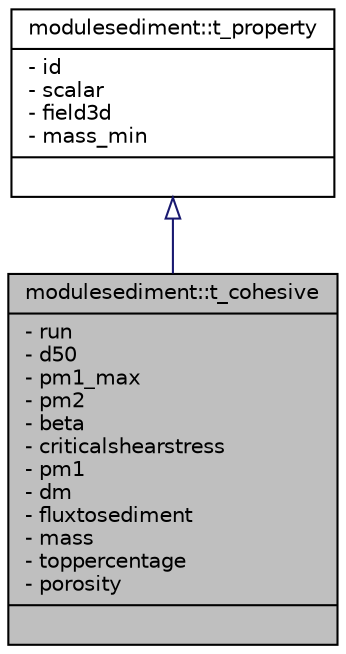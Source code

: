 digraph "modulesediment::t_cohesive"
{
 // LATEX_PDF_SIZE
  edge [fontname="Helvetica",fontsize="10",labelfontname="Helvetica",labelfontsize="10"];
  node [fontname="Helvetica",fontsize="10",shape=record];
  Node1 [label="{modulesediment::t_cohesive\n|- run\l- d50\l- pm1_max\l- pm2\l- beta\l- criticalshearstress\l- pm1\l- dm\l- fluxtosediment\l- mass\l- toppercentage\l- porosity\l|}",height=0.2,width=0.4,color="black", fillcolor="grey75", style="filled", fontcolor="black",tooltip=" "];
  Node2 -> Node1 [dir="back",color="midnightblue",fontsize="10",style="solid",arrowtail="onormal"];
  Node2 [label="{modulesediment::t_property\n|- id\l- scalar\l- field3d\l- mass_min\l|}",height=0.2,width=0.4,color="black", fillcolor="white", style="filled",URL="$structmodulesediment_1_1t__property.html",tooltip=" "];
}
